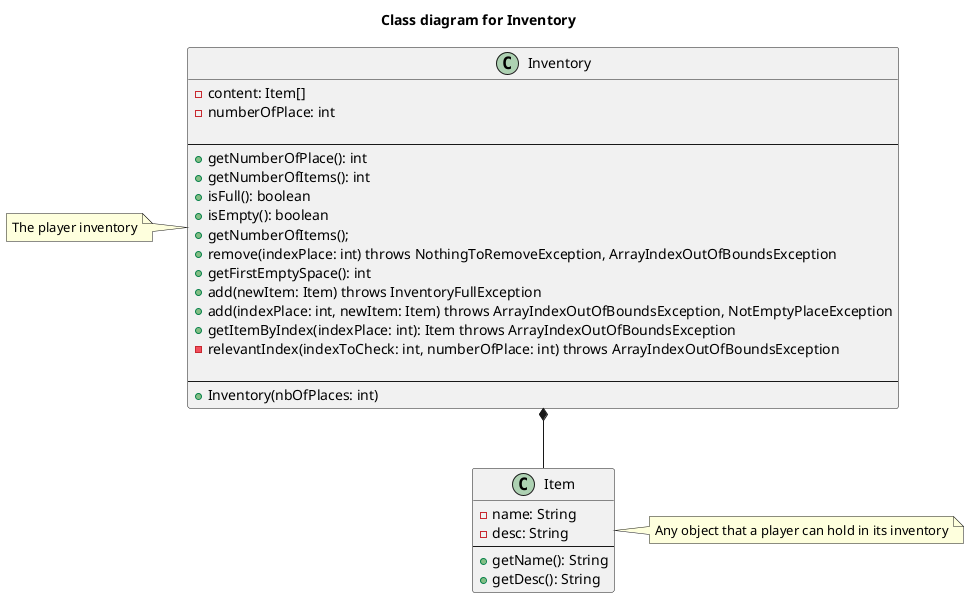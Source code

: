@startuml
'https://plantuml.com/class-diagram

title "Class diagram for Inventory"

class Inventory {
- content: Item[]
- numberOfPlace: int

----
+ getNumberOfPlace(): int
+ getNumberOfItems(): int
+ isFull(): boolean
+ isEmpty(): boolean
+ getNumberOfItems();
+ remove(indexPlace: int) throws NothingToRemoveException, ArrayIndexOutOfBoundsException
+ getFirstEmptySpace(): int
' Get the index of the first free space in the inventory
+ add(newItem: Item) throws InventoryFullException
+ add(indexPlace: int, newItem: Item) throws ArrayIndexOutOfBoundsException, NotEmptyPlaceException
+ getItemByIndex(indexPlace: int): Item throws ArrayIndexOutOfBoundsException
- relevantIndex(indexToCheck: int, numberOfPlace: int) throws ArrayIndexOutOfBoundsException

----
+ Inventory(nbOfPlaces: int)
}
note left : The player inventory

class Item {
- name: String
- desc: String
----
+ getName(): String
+ getDesc(): String
}
note right : Any object that a player can hold in its inventory


Inventory *-- Item


@enduml